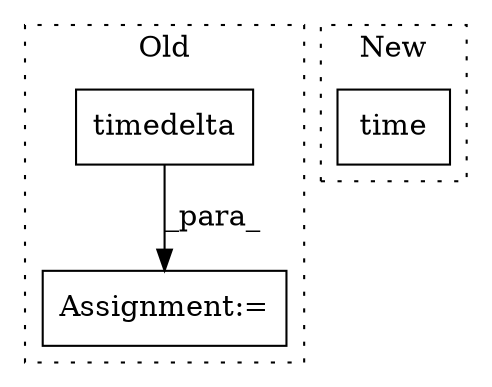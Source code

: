 digraph G {
subgraph cluster0 {
1 [label="timedelta" a="32" s="5821,5832" l="10,1" shape="box"];
3 [label="Assignment:=" a="7" s="5811" l="1" shape="box"];
label = "Old";
style="dotted";
}
subgraph cluster1 {
2 [label="time" a="32" s="12701" l="6" shape="box"];
label = "New";
style="dotted";
}
1 -> 3 [label="_para_"];
}